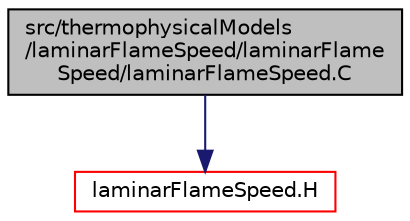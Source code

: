 digraph "src/thermophysicalModels/laminarFlameSpeed/laminarFlameSpeed/laminarFlameSpeed.C"
{
  bgcolor="transparent";
  edge [fontname="Helvetica",fontsize="10",labelfontname="Helvetica",labelfontsize="10"];
  node [fontname="Helvetica",fontsize="10",shape=record];
  Node1 [label="src/thermophysicalModels\l/laminarFlameSpeed/laminarFlame\lSpeed/laminarFlameSpeed.C",height=0.2,width=0.4,color="black", fillcolor="grey75", style="filled", fontcolor="black"];
  Node1 -> Node2 [color="midnightblue",fontsize="10",style="solid",fontname="Helvetica"];
  Node2 [label="laminarFlameSpeed.H",height=0.2,width=0.4,color="red",URL="$a09987.html"];
}
